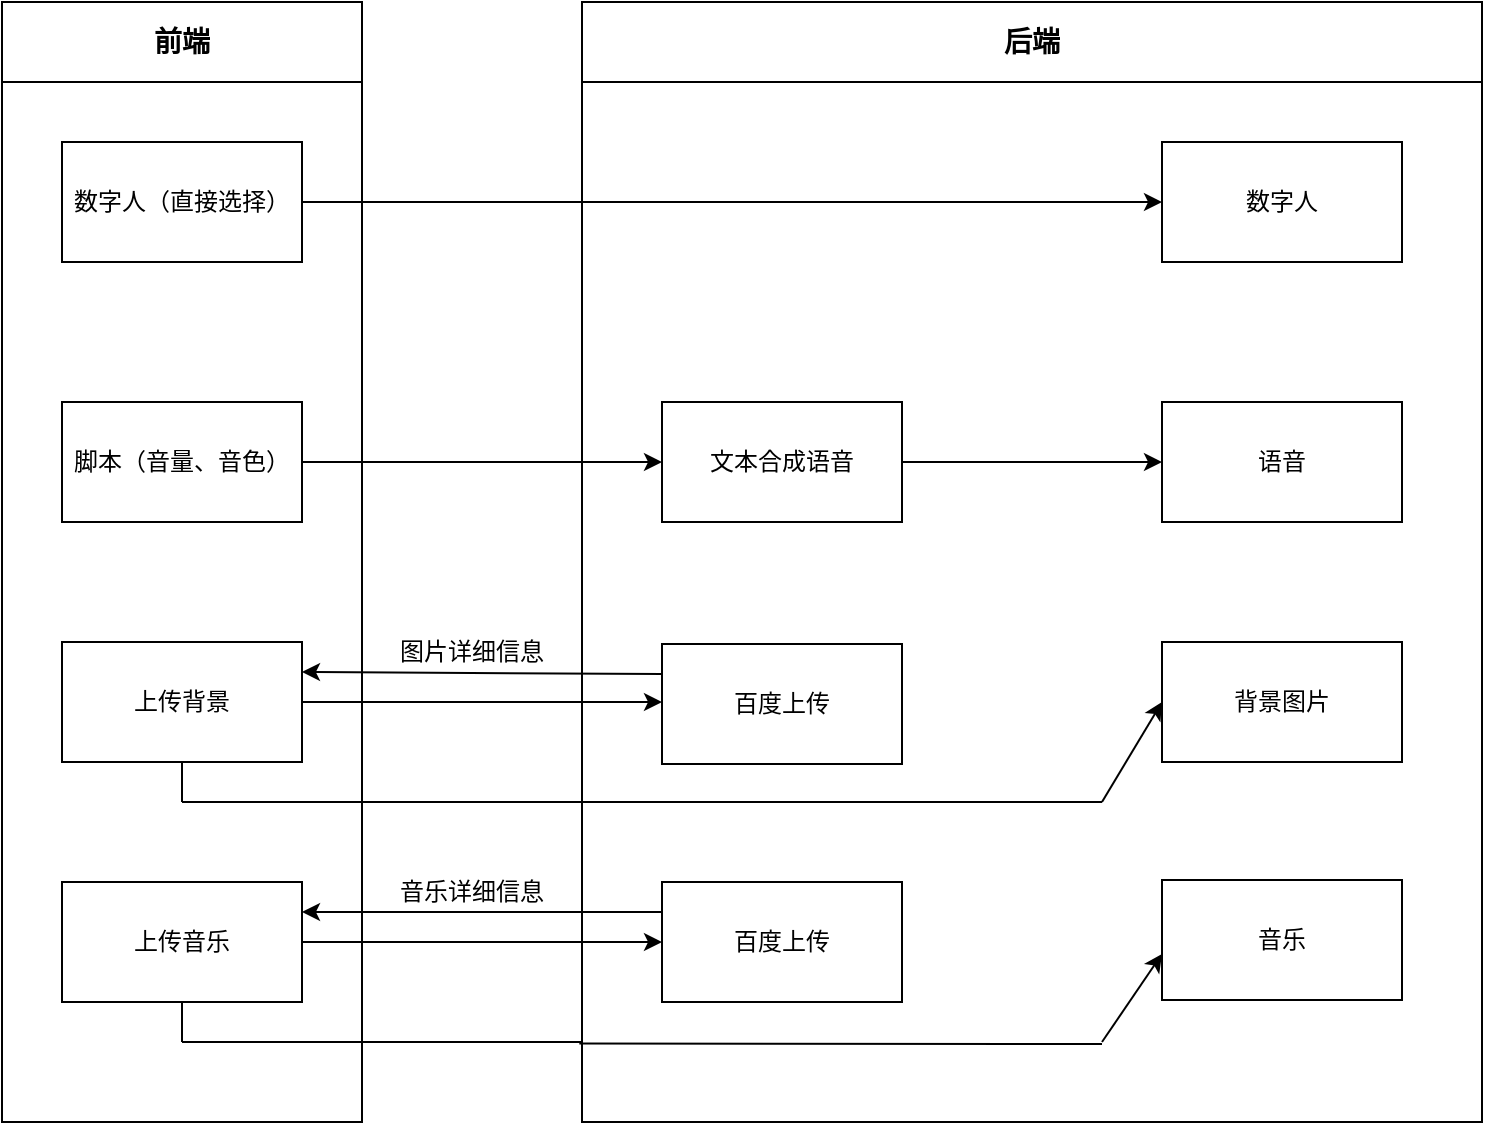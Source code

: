 <mxfile version="21.8.2" type="github">
  <diagram name="第 1 页" id="0QldNMjn3WrsliRjC4FI">
    <mxGraphModel dx="1286" dy="609" grid="1" gridSize="10" guides="1" tooltips="1" connect="1" arrows="1" fold="1" page="0" pageScale="1" pageWidth="827" pageHeight="1169" math="0" shadow="0">
      <root>
        <mxCell id="0" />
        <mxCell id="1" parent="0" />
        <mxCell id="-oLg1KLhWN1JwF1aX5Hv-1" value="" style="rounded=0;whiteSpace=wrap;html=1;" vertex="1" parent="1">
          <mxGeometry x="110" y="40" width="180" height="560" as="geometry" />
        </mxCell>
        <mxCell id="-oLg1KLhWN1JwF1aX5Hv-3" value="数字人（直接选择）" style="rounded=0;whiteSpace=wrap;html=1;" vertex="1" parent="1">
          <mxGeometry x="140" y="110" width="120" height="60" as="geometry" />
        </mxCell>
        <mxCell id="-oLg1KLhWN1JwF1aX5Hv-4" value="脚本（音量、音色）" style="rounded=0;whiteSpace=wrap;html=1;" vertex="1" parent="1">
          <mxGeometry x="140" y="240" width="120" height="60" as="geometry" />
        </mxCell>
        <mxCell id="-oLg1KLhWN1JwF1aX5Hv-9" value="&lt;b&gt;&lt;font style=&quot;font-size: 14px;&quot;&gt;前端&lt;/font&gt;&lt;/b&gt;" style="rounded=0;whiteSpace=wrap;html=1;" vertex="1" parent="1">
          <mxGeometry x="110" y="40" width="180" height="40" as="geometry" />
        </mxCell>
        <mxCell id="-oLg1KLhWN1JwF1aX5Hv-15" value="上传背景" style="rounded=0;whiteSpace=wrap;html=1;" vertex="1" parent="1">
          <mxGeometry x="140" y="360" width="120" height="60" as="geometry" />
        </mxCell>
        <mxCell id="-oLg1KLhWN1JwF1aX5Hv-28" value="图片详细信息" style="text;html=1;strokeColor=none;fillColor=none;align=center;verticalAlign=middle;whiteSpace=wrap;rounded=0;" vertex="1" parent="1">
          <mxGeometry x="300" y="350" width="90" height="30" as="geometry" />
        </mxCell>
        <mxCell id="-oLg1KLhWN1JwF1aX5Hv-29" value="上传音乐" style="rounded=0;whiteSpace=wrap;html=1;" vertex="1" parent="1">
          <mxGeometry x="140" y="480" width="120" height="60" as="geometry" />
        </mxCell>
        <mxCell id="-oLg1KLhWN1JwF1aX5Hv-5" value="" style="rounded=0;whiteSpace=wrap;html=1;" vertex="1" parent="1">
          <mxGeometry x="400" y="40" width="450" height="560" as="geometry" />
        </mxCell>
        <mxCell id="-oLg1KLhWN1JwF1aX5Hv-38" value="音乐详细信息" style="text;html=1;strokeColor=none;fillColor=none;align=center;verticalAlign=middle;whiteSpace=wrap;rounded=0;" vertex="1" parent="1">
          <mxGeometry x="300" y="470" width="90" height="30" as="geometry" />
        </mxCell>
        <mxCell id="-oLg1KLhWN1JwF1aX5Hv-10" value="&lt;b&gt;&lt;font style=&quot;font-size: 14px;&quot;&gt;后端&lt;/font&gt;&lt;/b&gt;" style="rounded=0;whiteSpace=wrap;html=1;" vertex="1" parent="1">
          <mxGeometry x="400" y="40" width="450" height="40" as="geometry" />
        </mxCell>
        <mxCell id="-oLg1KLhWN1JwF1aX5Hv-44" value="" style="edgeStyle=orthogonalEdgeStyle;rounded=0;orthogonalLoop=1;jettySize=auto;html=1;entryX=0;entryY=0.5;entryDx=0;entryDy=0;" edge="1" parent="1" source="-oLg1KLhWN1JwF1aX5Hv-12" target="-oLg1KLhWN1JwF1aX5Hv-42">
          <mxGeometry relative="1" as="geometry">
            <mxPoint x="660" y="270" as="targetPoint" />
          </mxGeometry>
        </mxCell>
        <mxCell id="-oLg1KLhWN1JwF1aX5Hv-12" value="文本合成语音" style="rounded=0;whiteSpace=wrap;html=1;" vertex="1" parent="1">
          <mxGeometry x="440" y="240" width="120" height="60" as="geometry" />
        </mxCell>
        <mxCell id="-oLg1KLhWN1JwF1aX5Hv-20" value="百度上传" style="rounded=0;whiteSpace=wrap;html=1;" vertex="1" parent="1">
          <mxGeometry x="440" y="361" width="120" height="60" as="geometry" />
        </mxCell>
        <mxCell id="-oLg1KLhWN1JwF1aX5Hv-32" value="百度上传" style="rounded=0;whiteSpace=wrap;html=1;" vertex="1" parent="1">
          <mxGeometry x="440" y="480" width="120" height="60" as="geometry" />
        </mxCell>
        <mxCell id="-oLg1KLhWN1JwF1aX5Hv-14" value="" style="edgeStyle=orthogonalEdgeStyle;rounded=0;orthogonalLoop=1;jettySize=auto;html=1;entryX=0;entryY=0.5;entryDx=0;entryDy=0;" edge="1" parent="1" source="-oLg1KLhWN1JwF1aX5Hv-4" target="-oLg1KLhWN1JwF1aX5Hv-12">
          <mxGeometry relative="1" as="geometry">
            <mxPoint x="360" y="270" as="targetPoint" />
          </mxGeometry>
        </mxCell>
        <mxCell id="-oLg1KLhWN1JwF1aX5Hv-27" value="" style="endArrow=classic;html=1;rounded=0;exitX=0;exitY=0.25;exitDx=0;exitDy=0;entryX=1;entryY=0.25;entryDx=0;entryDy=0;" edge="1" parent="1" source="-oLg1KLhWN1JwF1aX5Hv-20" target="-oLg1KLhWN1JwF1aX5Hv-15">
          <mxGeometry width="50" height="50" relative="1" as="geometry">
            <mxPoint x="300" y="360" as="sourcePoint" />
            <mxPoint x="350" y="310" as="targetPoint" />
          </mxGeometry>
        </mxCell>
        <mxCell id="-oLg1KLhWN1JwF1aX5Hv-26" value="" style="edgeStyle=orthogonalEdgeStyle;rounded=0;orthogonalLoop=1;jettySize=auto;html=1;" edge="1" parent="1" source="-oLg1KLhWN1JwF1aX5Hv-15" target="-oLg1KLhWN1JwF1aX5Hv-20">
          <mxGeometry relative="1" as="geometry">
            <mxPoint x="360" y="390" as="targetPoint" />
            <Array as="points">
              <mxPoint x="460" y="390" />
              <mxPoint x="460" y="390" />
            </Array>
          </mxGeometry>
        </mxCell>
        <mxCell id="-oLg1KLhWN1JwF1aX5Hv-37" value="" style="endArrow=classic;html=1;rounded=0;exitX=0;exitY=0.25;exitDx=0;exitDy=0;entryX=1;entryY=0.25;entryDx=0;entryDy=0;" edge="1" parent="1" source="-oLg1KLhWN1JwF1aX5Hv-32" target="-oLg1KLhWN1JwF1aX5Hv-29">
          <mxGeometry width="50" height="50" relative="1" as="geometry">
            <mxPoint x="320" y="480" as="sourcePoint" />
            <mxPoint x="370" y="430" as="targetPoint" />
          </mxGeometry>
        </mxCell>
        <mxCell id="-oLg1KLhWN1JwF1aX5Hv-35" value="" style="edgeStyle=orthogonalEdgeStyle;rounded=0;orthogonalLoop=1;jettySize=auto;html=1;entryX=0;entryY=0.5;entryDx=0;entryDy=0;" edge="1" parent="1" source="-oLg1KLhWN1JwF1aX5Hv-29" target="-oLg1KLhWN1JwF1aX5Hv-32">
          <mxGeometry relative="1" as="geometry">
            <mxPoint x="360" y="510" as="targetPoint" />
          </mxGeometry>
        </mxCell>
        <mxCell id="-oLg1KLhWN1JwF1aX5Hv-39" value="数字人" style="rounded=0;whiteSpace=wrap;html=1;" vertex="1" parent="1">
          <mxGeometry x="690" y="110" width="120" height="60" as="geometry" />
        </mxCell>
        <mxCell id="-oLg1KLhWN1JwF1aX5Hv-41" value="" style="edgeStyle=orthogonalEdgeStyle;rounded=0;orthogonalLoop=1;jettySize=auto;html=1;entryX=0;entryY=0.5;entryDx=0;entryDy=0;" edge="1" parent="1" source="-oLg1KLhWN1JwF1aX5Hv-3" target="-oLg1KLhWN1JwF1aX5Hv-39">
          <mxGeometry relative="1" as="geometry">
            <mxPoint x="360" y="140" as="targetPoint" />
          </mxGeometry>
        </mxCell>
        <mxCell id="-oLg1KLhWN1JwF1aX5Hv-42" value="语音" style="rounded=0;whiteSpace=wrap;html=1;" vertex="1" parent="1">
          <mxGeometry x="690" y="240" width="120" height="60" as="geometry" />
        </mxCell>
        <mxCell id="-oLg1KLhWN1JwF1aX5Hv-45" value="背景图片" style="rounded=0;whiteSpace=wrap;html=1;" vertex="1" parent="1">
          <mxGeometry x="690" y="360" width="120" height="60" as="geometry" />
        </mxCell>
        <mxCell id="-oLg1KLhWN1JwF1aX5Hv-49" value="" style="endArrow=none;html=1;rounded=0;" edge="1" parent="1">
          <mxGeometry width="50" height="50" relative="1" as="geometry">
            <mxPoint x="200" y="440" as="sourcePoint" />
            <mxPoint x="200" y="420" as="targetPoint" />
          </mxGeometry>
        </mxCell>
        <mxCell id="-oLg1KLhWN1JwF1aX5Hv-50" value="" style="endArrow=none;html=1;rounded=0;" edge="1" parent="1">
          <mxGeometry width="50" height="50" relative="1" as="geometry">
            <mxPoint x="200" y="440" as="sourcePoint" />
            <mxPoint x="400" y="440" as="targetPoint" />
          </mxGeometry>
        </mxCell>
        <mxCell id="-oLg1KLhWN1JwF1aX5Hv-53" value="" style="endArrow=none;html=1;rounded=0;" edge="1" parent="1">
          <mxGeometry width="50" height="50" relative="1" as="geometry">
            <mxPoint x="390" y="440" as="sourcePoint" />
            <mxPoint x="660" y="440" as="targetPoint" />
          </mxGeometry>
        </mxCell>
        <mxCell id="-oLg1KLhWN1JwF1aX5Hv-55" value="" style="endArrow=classic;html=1;rounded=0;entryX=0;entryY=0.5;entryDx=0;entryDy=0;" edge="1" parent="1" target="-oLg1KLhWN1JwF1aX5Hv-45">
          <mxGeometry width="50" height="50" relative="1" as="geometry">
            <mxPoint x="660" y="440" as="sourcePoint" />
            <mxPoint x="710" y="390" as="targetPoint" />
          </mxGeometry>
        </mxCell>
        <mxCell id="-oLg1KLhWN1JwF1aX5Hv-56" value="音乐" style="rounded=0;whiteSpace=wrap;html=1;" vertex="1" parent="1">
          <mxGeometry x="690" y="479" width="120" height="60" as="geometry" />
        </mxCell>
        <mxCell id="-oLg1KLhWN1JwF1aX5Hv-57" value="" style="endArrow=none;html=1;rounded=0;" edge="1" parent="1">
          <mxGeometry width="50" height="50" relative="1" as="geometry">
            <mxPoint x="200" y="560" as="sourcePoint" />
            <mxPoint x="200" y="540" as="targetPoint" />
          </mxGeometry>
        </mxCell>
        <mxCell id="-oLg1KLhWN1JwF1aX5Hv-58" value="" style="endArrow=none;html=1;rounded=0;" edge="1" parent="1">
          <mxGeometry width="50" height="50" relative="1" as="geometry">
            <mxPoint x="200" y="560" as="sourcePoint" />
            <mxPoint x="400" y="560" as="targetPoint" />
          </mxGeometry>
        </mxCell>
        <mxCell id="-oLg1KLhWN1JwF1aX5Hv-61" value="" style="endArrow=none;html=1;rounded=0;entryX=-0.003;entryY=0.93;entryDx=0;entryDy=0;entryPerimeter=0;" edge="1" parent="1" target="-oLg1KLhWN1JwF1aX5Hv-5">
          <mxGeometry width="50" height="50" relative="1" as="geometry">
            <mxPoint x="660" y="561" as="sourcePoint" />
            <mxPoint x="920" y="510" as="targetPoint" />
          </mxGeometry>
        </mxCell>
        <mxCell id="-oLg1KLhWN1JwF1aX5Hv-62" value="" style="endArrow=classic;html=1;rounded=0;entryX=0;entryY=0.617;entryDx=0;entryDy=0;entryPerimeter=0;" edge="1" parent="1" target="-oLg1KLhWN1JwF1aX5Hv-56">
          <mxGeometry width="50" height="50" relative="1" as="geometry">
            <mxPoint x="660" y="560" as="sourcePoint" />
            <mxPoint x="690" y="500" as="targetPoint" />
          </mxGeometry>
        </mxCell>
      </root>
    </mxGraphModel>
  </diagram>
</mxfile>
